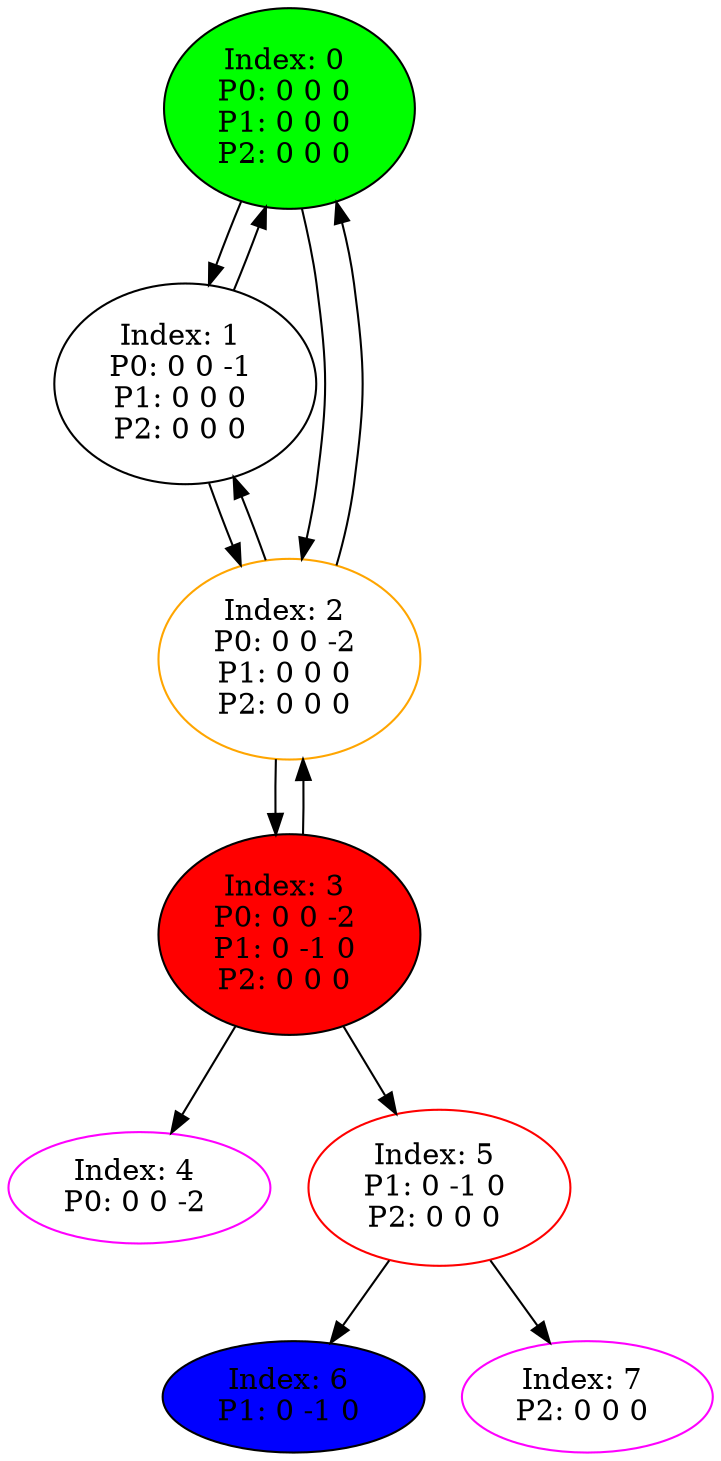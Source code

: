 digraph G {
color = "black"
0[label = "Index: 0 
P0: 0 0 0 
P1: 0 0 0 
P2: 0 0 0 
", style="filled", fillcolor = "green"]
1[label = "Index: 1 
P0: 0 0 -1 
P1: 0 0 0 
P2: 0 0 0 
"]
2[label = "Index: 2 
P0: 0 0 -2 
P1: 0 0 0 
P2: 0 0 0 
", color = "orange"]
3[label = "Index: 3 
P0: 0 0 -2 
P1: 0 -1 0 
P2: 0 0 0 
", style="filled", fillcolor = "red"]
4[label = "Index: 4 
P0: 0 0 -2 
", color = "fuchsia"]
5[label = "Index: 5 
P1: 0 -1 0 
P2: 0 0 0 
", color = "red"]
6[label = "Index: 6 
P1: 0 -1 0 
", style="filled", fillcolor = "blue"]
7[label = "Index: 7 
P2: 0 0 0 
", color = "fuchsia"]
0 -> 1
0 -> 2

1 -> 0
1 -> 2

2 -> 0
2 -> 1
2 -> 3

3 -> 2
3 -> 5
3 -> 4

5 -> 7
5 -> 6

}
